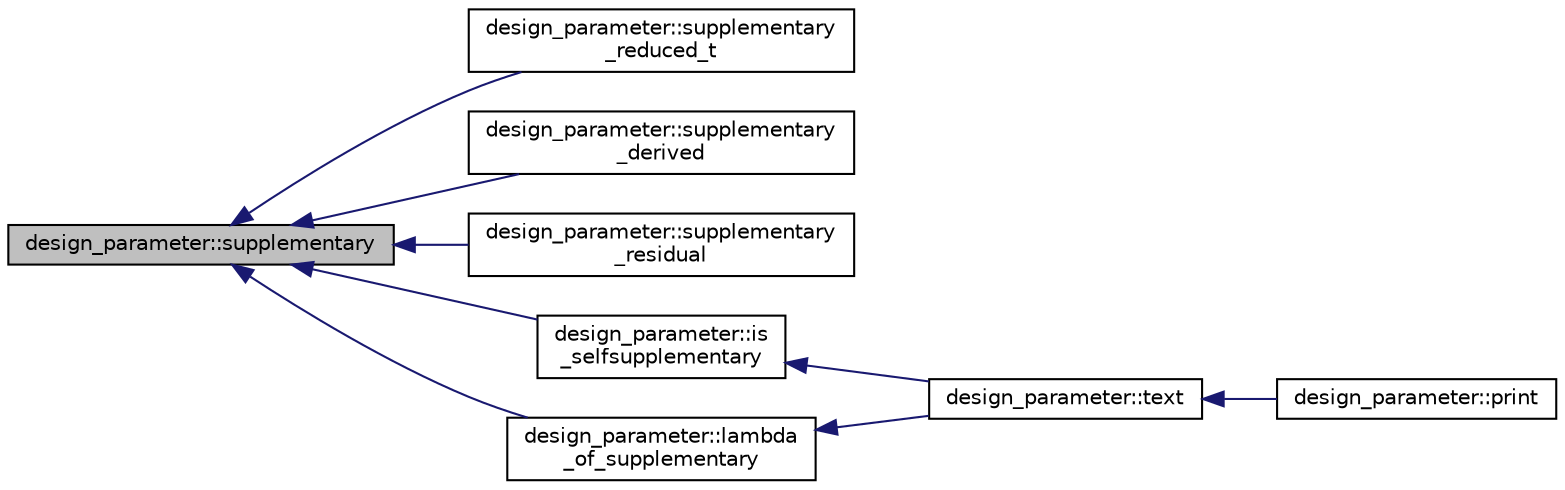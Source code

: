 digraph "design_parameter::supplementary"
{
  edge [fontname="Helvetica",fontsize="10",labelfontname="Helvetica",labelfontsize="10"];
  node [fontname="Helvetica",fontsize="10",shape=record];
  rankdir="LR";
  Node2054 [label="design_parameter::supplementary",height=0.2,width=0.4,color="black", fillcolor="grey75", style="filled", fontcolor="black"];
  Node2054 -> Node2055 [dir="back",color="midnightblue",fontsize="10",style="solid",fontname="Helvetica"];
  Node2055 [label="design_parameter::supplementary\l_reduced_t",height=0.2,width=0.4,color="black", fillcolor="white", style="filled",URL="$da/d94/classdesign__parameter.html#ace491a14da6337d02eb91fd090c72345"];
  Node2054 -> Node2056 [dir="back",color="midnightblue",fontsize="10",style="solid",fontname="Helvetica"];
  Node2056 [label="design_parameter::supplementary\l_derived",height=0.2,width=0.4,color="black", fillcolor="white", style="filled",URL="$da/d94/classdesign__parameter.html#a17941dd86d09c510322cd0deee7e463f"];
  Node2054 -> Node2057 [dir="back",color="midnightblue",fontsize="10",style="solid",fontname="Helvetica"];
  Node2057 [label="design_parameter::supplementary\l_residual",height=0.2,width=0.4,color="black", fillcolor="white", style="filled",URL="$da/d94/classdesign__parameter.html#a5bbeb7775c2bd761d50a7b32044d6963"];
  Node2054 -> Node2058 [dir="back",color="midnightblue",fontsize="10",style="solid",fontname="Helvetica"];
  Node2058 [label="design_parameter::is\l_selfsupplementary",height=0.2,width=0.4,color="black", fillcolor="white", style="filled",URL="$da/d94/classdesign__parameter.html#ac0ad1bf4fb71b9eab055d18503c4a7ce"];
  Node2058 -> Node2059 [dir="back",color="midnightblue",fontsize="10",style="solid",fontname="Helvetica"];
  Node2059 [label="design_parameter::text",height=0.2,width=0.4,color="black", fillcolor="white", style="filled",URL="$da/d94/classdesign__parameter.html#a200510dc60483800cc6985b77d4ee50c"];
  Node2059 -> Node2060 [dir="back",color="midnightblue",fontsize="10",style="solid",fontname="Helvetica"];
  Node2060 [label="design_parameter::print",height=0.2,width=0.4,color="black", fillcolor="white", style="filled",URL="$da/d94/classdesign__parameter.html#ac9c431a5408809b0c229eacaa924781b"];
  Node2054 -> Node2061 [dir="back",color="midnightblue",fontsize="10",style="solid",fontname="Helvetica"];
  Node2061 [label="design_parameter::lambda\l_of_supplementary",height=0.2,width=0.4,color="black", fillcolor="white", style="filled",URL="$da/d94/classdesign__parameter.html#a377c987a2c470225466fd32a3e920f0a"];
  Node2061 -> Node2059 [dir="back",color="midnightblue",fontsize="10",style="solid",fontname="Helvetica"];
}
